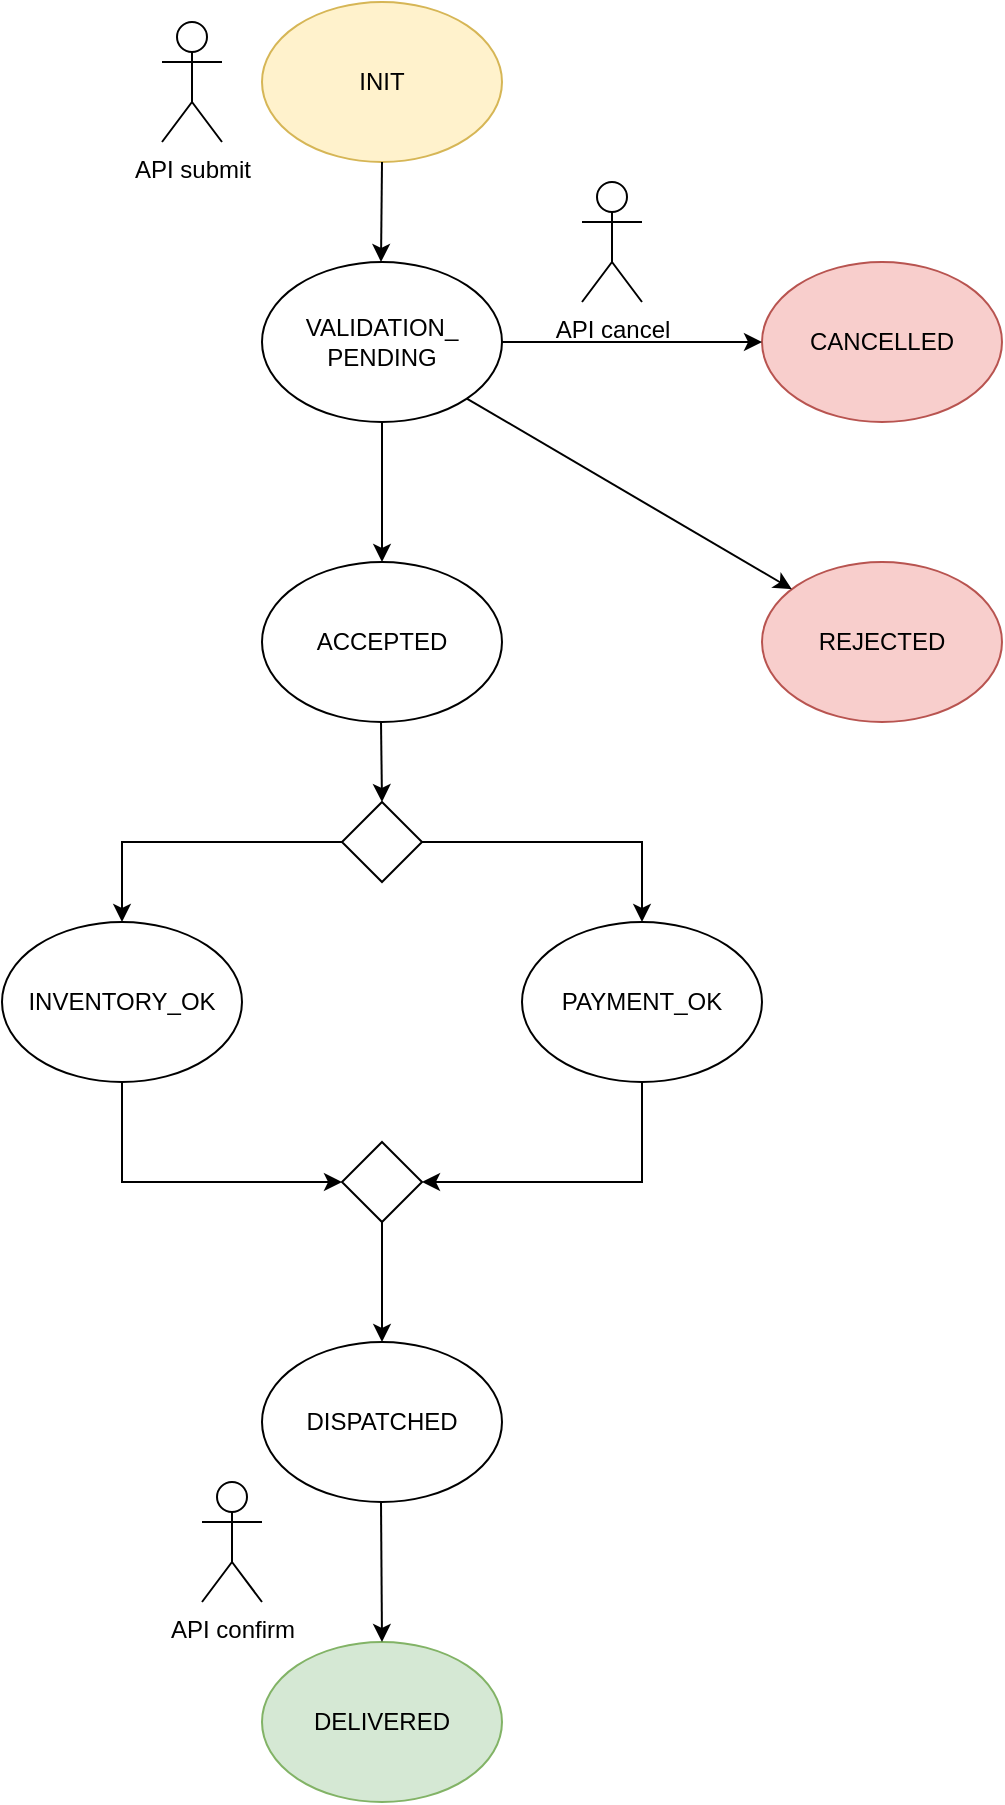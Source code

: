 <mxfile version="16.4.0" type="device"><diagram id="sgKXxzwhF5lkKm3JC3D8" name="Page-1"><mxGraphModel dx="1426" dy="852" grid="1" gridSize="10" guides="1" tooltips="1" connect="1" arrows="1" fold="1" page="1" pageScale="1" pageWidth="827" pageHeight="1169" math="0" shadow="0"><root><mxCell id="0"/><mxCell id="1" parent="0"/><mxCell id="RKIr7IAgedj6BDlChnUV-1" value="VALIDATION_ PENDING" style="ellipse;whiteSpace=wrap;html=1;" vertex="1" parent="1"><mxGeometry x="280" y="200" width="120" height="80" as="geometry"/></mxCell><mxCell id="RKIr7IAgedj6BDlChnUV-3" value="DISPATCHED" style="ellipse;whiteSpace=wrap;html=1;" vertex="1" parent="1"><mxGeometry x="280" y="740" width="120" height="80" as="geometry"/></mxCell><mxCell id="RKIr7IAgedj6BDlChnUV-4" value="CANCELLED" style="ellipse;whiteSpace=wrap;html=1;fillColor=#f8cecc;strokeColor=#b85450;" vertex="1" parent="1"><mxGeometry x="530" y="200" width="120" height="80" as="geometry"/></mxCell><mxCell id="RKIr7IAgedj6BDlChnUV-5" value="REJECTED" style="ellipse;whiteSpace=wrap;html=1;fillColor=#f8cecc;strokeColor=#b85450;" vertex="1" parent="1"><mxGeometry x="530" y="350" width="120" height="80" as="geometry"/></mxCell><mxCell id="RKIr7IAgedj6BDlChnUV-6" value="DELIVERED" style="ellipse;whiteSpace=wrap;html=1;fillColor=#d5e8d4;strokeColor=#82b366;" vertex="1" parent="1"><mxGeometry x="280" y="890" width="120" height="80" as="geometry"/></mxCell><mxCell id="RKIr7IAgedj6BDlChnUV-7" value="" style="endArrow=classic;html=1;rounded=0;exitX=0.5;exitY=1;exitDx=0;exitDy=0;" edge="1" parent="1" source="RKIr7IAgedj6BDlChnUV-1"><mxGeometry width="50" height="50" relative="1" as="geometry"><mxPoint x="520" y="530" as="sourcePoint"/><mxPoint x="340" y="350" as="targetPoint"/></mxGeometry></mxCell><mxCell id="RKIr7IAgedj6BDlChnUV-9" value="" style="endArrow=classic;html=1;rounded=0;exitX=0.5;exitY=1;exitDx=0;exitDy=0;entryX=0.5;entryY=0;entryDx=0;entryDy=0;" edge="1" parent="1" target="RKIr7IAgedj6BDlChnUV-6"><mxGeometry width="50" height="50" relative="1" as="geometry"><mxPoint x="339.5" y="820" as="sourcePoint"/><mxPoint x="339.5" y="890" as="targetPoint"/></mxGeometry></mxCell><mxCell id="RKIr7IAgedj6BDlChnUV-10" value="" style="endArrow=classic;html=1;rounded=0;exitX=1;exitY=1;exitDx=0;exitDy=0;" edge="1" parent="1" source="RKIr7IAgedj6BDlChnUV-1" target="RKIr7IAgedj6BDlChnUV-5"><mxGeometry width="50" height="50" relative="1" as="geometry"><mxPoint x="400" y="390" as="sourcePoint"/><mxPoint x="380" y="390" as="targetPoint"/></mxGeometry></mxCell><mxCell id="RKIr7IAgedj6BDlChnUV-11" value="" style="endArrow=classic;html=1;rounded=0;exitX=1;exitY=0.5;exitDx=0;exitDy=0;entryX=0;entryY=0.5;entryDx=0;entryDy=0;" edge="1" parent="1" source="RKIr7IAgedj6BDlChnUV-1" target="RKIr7IAgedj6BDlChnUV-4"><mxGeometry width="50" height="50" relative="1" as="geometry"><mxPoint x="399" y="230" as="sourcePoint"/><mxPoint x="399" y="300" as="targetPoint"/></mxGeometry></mxCell><mxCell id="RKIr7IAgedj6BDlChnUV-14" value="API confirm" style="shape=umlActor;verticalLabelPosition=bottom;verticalAlign=top;html=1;outlineConnect=0;" vertex="1" parent="1"><mxGeometry x="250" y="810" width="30" height="60" as="geometry"/></mxCell><mxCell id="RKIr7IAgedj6BDlChnUV-15" value="API cancel" style="shape=umlActor;verticalLabelPosition=bottom;verticalAlign=top;html=1;outlineConnect=0;" vertex="1" parent="1"><mxGeometry x="440" y="160" width="30" height="60" as="geometry"/></mxCell><mxCell id="RKIr7IAgedj6BDlChnUV-19" value="" style="rhombus;whiteSpace=wrap;html=1;" vertex="1" parent="1"><mxGeometry x="320" y="470" width="40" height="40" as="geometry"/></mxCell><mxCell id="RKIr7IAgedj6BDlChnUV-21" value="PAYMENT_OK" style="ellipse;whiteSpace=wrap;html=1;" vertex="1" parent="1"><mxGeometry x="410" y="530" width="120" height="80" as="geometry"/></mxCell><mxCell id="RKIr7IAgedj6BDlChnUV-22" value="" style="endArrow=classic;html=1;rounded=0;exitX=0;exitY=0.5;exitDx=0;exitDy=0;entryX=0.5;entryY=0;entryDx=0;entryDy=0;" edge="1" parent="1" source="RKIr7IAgedj6BDlChnUV-19"><mxGeometry width="50" height="50" relative="1" as="geometry"><mxPoint x="320" y="490" as="sourcePoint"/><mxPoint x="210" y="530" as="targetPoint"/><Array as="points"><mxPoint x="210" y="490"/></Array></mxGeometry></mxCell><mxCell id="RKIr7IAgedj6BDlChnUV-23" value="" style="endArrow=classic;html=1;rounded=0;exitX=1;exitY=0.5;exitDx=0;exitDy=0;entryX=0.5;entryY=0;entryDx=0;entryDy=0;" edge="1" parent="1" source="RKIr7IAgedj6BDlChnUV-19" target="RKIr7IAgedj6BDlChnUV-21"><mxGeometry width="50" height="50" relative="1" as="geometry"><mxPoint x="350" y="500" as="sourcePoint"/><mxPoint x="350.5" y="570" as="targetPoint"/><Array as="points"><mxPoint x="470" y="490"/></Array></mxGeometry></mxCell><mxCell id="RKIr7IAgedj6BDlChnUV-27" value="" style="endArrow=classic;html=1;rounded=0;exitX=0.5;exitY=1;exitDx=0;exitDy=0;startArrow=none;" edge="1" parent="1"><mxGeometry width="50" height="50" relative="1" as="geometry"><mxPoint x="340" y="680" as="sourcePoint"/><mxPoint x="340" y="740" as="targetPoint"/></mxGeometry></mxCell><mxCell id="RKIr7IAgedj6BDlChnUV-29" value="API submit" style="shape=umlActor;verticalLabelPosition=bottom;verticalAlign=top;html=1;outlineConnect=0;" vertex="1" parent="1"><mxGeometry x="230" y="80" width="30" height="60" as="geometry"/></mxCell><mxCell id="RKIr7IAgedj6BDlChnUV-30" value="INIT" style="ellipse;whiteSpace=wrap;html=1;fillColor=#fff2cc;strokeColor=#d6b656;" vertex="1" parent="1"><mxGeometry x="280" y="70" width="120" height="80" as="geometry"/></mxCell><mxCell id="RKIr7IAgedj6BDlChnUV-31" value="" style="endArrow=classic;html=1;rounded=0;" edge="1" parent="1"><mxGeometry width="50" height="50" relative="1" as="geometry"><mxPoint x="340" y="150" as="sourcePoint"/><mxPoint x="339.5" y="200" as="targetPoint"/></mxGeometry></mxCell><mxCell id="RKIr7IAgedj6BDlChnUV-32" value="ACCEPTED" style="ellipse;whiteSpace=wrap;html=1;" vertex="1" parent="1"><mxGeometry x="280" y="350" width="120" height="80" as="geometry"/></mxCell><mxCell id="RKIr7IAgedj6BDlChnUV-33" value="" style="endArrow=classic;html=1;rounded=0;exitX=0.5;exitY=1;exitDx=0;exitDy=0;entryX=0.5;entryY=0;entryDx=0;entryDy=0;" edge="1" parent="1" target="RKIr7IAgedj6BDlChnUV-19"><mxGeometry width="50" height="50" relative="1" as="geometry"><mxPoint x="339.5" y="430" as="sourcePoint"/><mxPoint x="340" y="460" as="targetPoint"/></mxGeometry></mxCell><mxCell id="RKIr7IAgedj6BDlChnUV-34" value="INVENTORY_OK" style="ellipse;whiteSpace=wrap;html=1;" vertex="1" parent="1"><mxGeometry x="150" y="530" width="120" height="80" as="geometry"/></mxCell><mxCell id="RKIr7IAgedj6BDlChnUV-25" value="" style="rhombus;whiteSpace=wrap;html=1;" vertex="1" parent="1"><mxGeometry x="320" y="640" width="40" height="40" as="geometry"/></mxCell><mxCell id="RKIr7IAgedj6BDlChnUV-37" value="" style="endArrow=classic;html=1;rounded=0;exitX=0.5;exitY=1;exitDx=0;exitDy=0;entryX=0;entryY=0.5;entryDx=0;entryDy=0;" edge="1" parent="1" source="RKIr7IAgedj6BDlChnUV-34" target="RKIr7IAgedj6BDlChnUV-25"><mxGeometry width="50" height="50" relative="1" as="geometry"><mxPoint x="200" y="790" as="sourcePoint"/><mxPoint x="90" y="830" as="targetPoint"/><Array as="points"><mxPoint x="210" y="660"/></Array></mxGeometry></mxCell><mxCell id="RKIr7IAgedj6BDlChnUV-38" value="" style="endArrow=classic;html=1;rounded=0;exitX=0.5;exitY=1;exitDx=0;exitDy=0;entryX=1;entryY=0.5;entryDx=0;entryDy=0;" edge="1" parent="1" source="RKIr7IAgedj6BDlChnUV-21" target="RKIr7IAgedj6BDlChnUV-25"><mxGeometry width="50" height="50" relative="1" as="geometry"><mxPoint x="470" y="750" as="sourcePoint"/><mxPoint x="580" y="810" as="targetPoint"/><Array as="points"><mxPoint x="470" y="660"/></Array></mxGeometry></mxCell></root></mxGraphModel></diagram></mxfile>